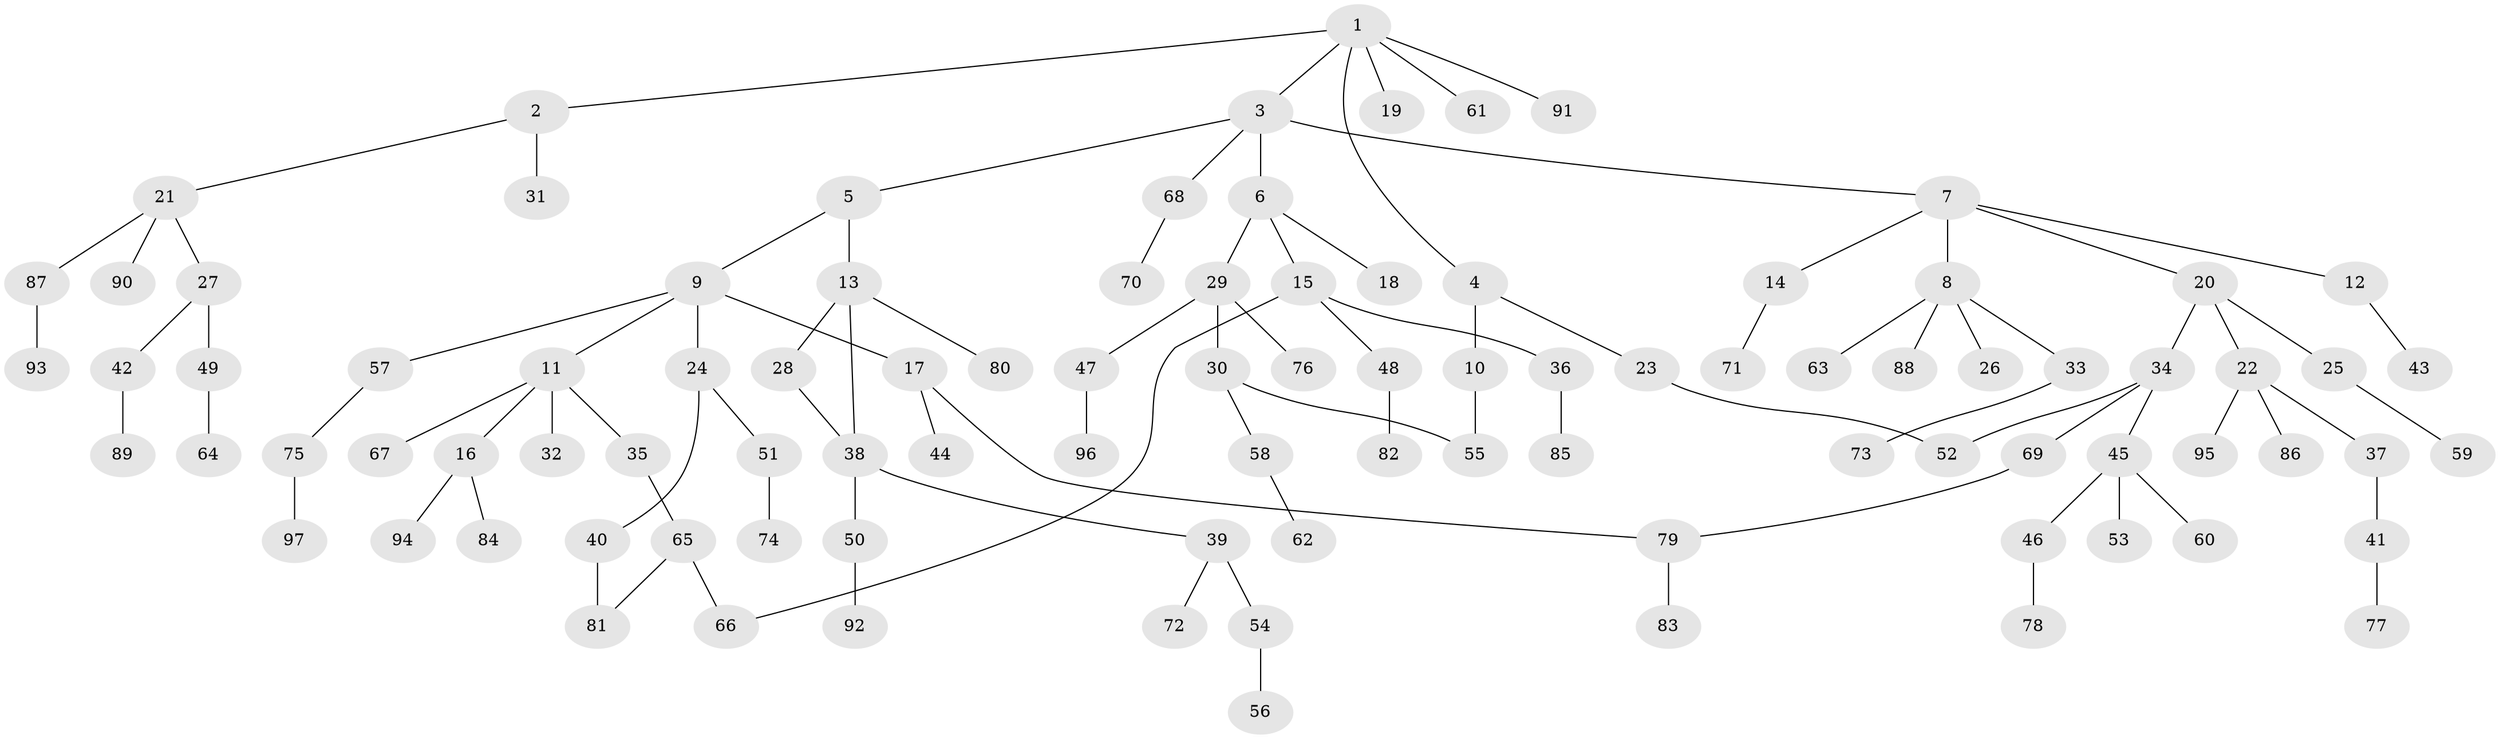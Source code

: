 // coarse degree distribution, {5: 0.05172413793103448, 3: 0.1896551724137931, 2: 0.20689655172413793, 4: 0.08620689655172414, 6: 0.017241379310344827, 1: 0.4482758620689655}
// Generated by graph-tools (version 1.1) at 2025/36/03/04/25 23:36:09]
// undirected, 97 vertices, 102 edges
graph export_dot {
  node [color=gray90,style=filled];
  1;
  2;
  3;
  4;
  5;
  6;
  7;
  8;
  9;
  10;
  11;
  12;
  13;
  14;
  15;
  16;
  17;
  18;
  19;
  20;
  21;
  22;
  23;
  24;
  25;
  26;
  27;
  28;
  29;
  30;
  31;
  32;
  33;
  34;
  35;
  36;
  37;
  38;
  39;
  40;
  41;
  42;
  43;
  44;
  45;
  46;
  47;
  48;
  49;
  50;
  51;
  52;
  53;
  54;
  55;
  56;
  57;
  58;
  59;
  60;
  61;
  62;
  63;
  64;
  65;
  66;
  67;
  68;
  69;
  70;
  71;
  72;
  73;
  74;
  75;
  76;
  77;
  78;
  79;
  80;
  81;
  82;
  83;
  84;
  85;
  86;
  87;
  88;
  89;
  90;
  91;
  92;
  93;
  94;
  95;
  96;
  97;
  1 -- 2;
  1 -- 3;
  1 -- 4;
  1 -- 19;
  1 -- 61;
  1 -- 91;
  2 -- 21;
  2 -- 31;
  3 -- 5;
  3 -- 6;
  3 -- 7;
  3 -- 68;
  4 -- 10;
  4 -- 23;
  5 -- 9;
  5 -- 13;
  6 -- 15;
  6 -- 18;
  6 -- 29;
  7 -- 8;
  7 -- 12;
  7 -- 14;
  7 -- 20;
  8 -- 26;
  8 -- 33;
  8 -- 63;
  8 -- 88;
  9 -- 11;
  9 -- 17;
  9 -- 24;
  9 -- 57;
  10 -- 55;
  11 -- 16;
  11 -- 32;
  11 -- 35;
  11 -- 67;
  12 -- 43;
  13 -- 28;
  13 -- 80;
  13 -- 38;
  14 -- 71;
  15 -- 36;
  15 -- 48;
  15 -- 66;
  16 -- 84;
  16 -- 94;
  17 -- 44;
  17 -- 79;
  20 -- 22;
  20 -- 25;
  20 -- 34;
  21 -- 27;
  21 -- 87;
  21 -- 90;
  22 -- 37;
  22 -- 86;
  22 -- 95;
  23 -- 52;
  24 -- 40;
  24 -- 51;
  25 -- 59;
  27 -- 42;
  27 -- 49;
  28 -- 38;
  29 -- 30;
  29 -- 47;
  29 -- 76;
  30 -- 55;
  30 -- 58;
  33 -- 73;
  34 -- 45;
  34 -- 52;
  34 -- 69;
  35 -- 65;
  36 -- 85;
  37 -- 41;
  38 -- 39;
  38 -- 50;
  39 -- 54;
  39 -- 72;
  40 -- 81;
  41 -- 77;
  42 -- 89;
  45 -- 46;
  45 -- 53;
  45 -- 60;
  46 -- 78;
  47 -- 96;
  48 -- 82;
  49 -- 64;
  50 -- 92;
  51 -- 74;
  54 -- 56;
  57 -- 75;
  58 -- 62;
  65 -- 66;
  65 -- 81;
  68 -- 70;
  69 -- 79;
  75 -- 97;
  79 -- 83;
  87 -- 93;
}
